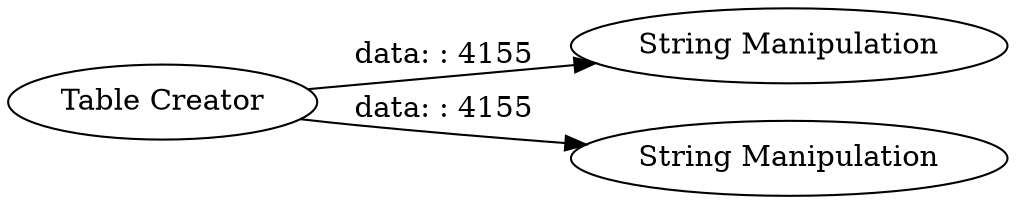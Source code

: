 digraph {
	"9195397610527853468_2" [label="String Manipulation"]
	"9195397610527853468_3" [label="String Manipulation"]
	"9195397610527853468_1" [label="Table Creator"]
	"9195397610527853468_1" -> "9195397610527853468_2" [label="data: : 4155"]
	"9195397610527853468_1" -> "9195397610527853468_3" [label="data: : 4155"]
	rankdir=LR
}
